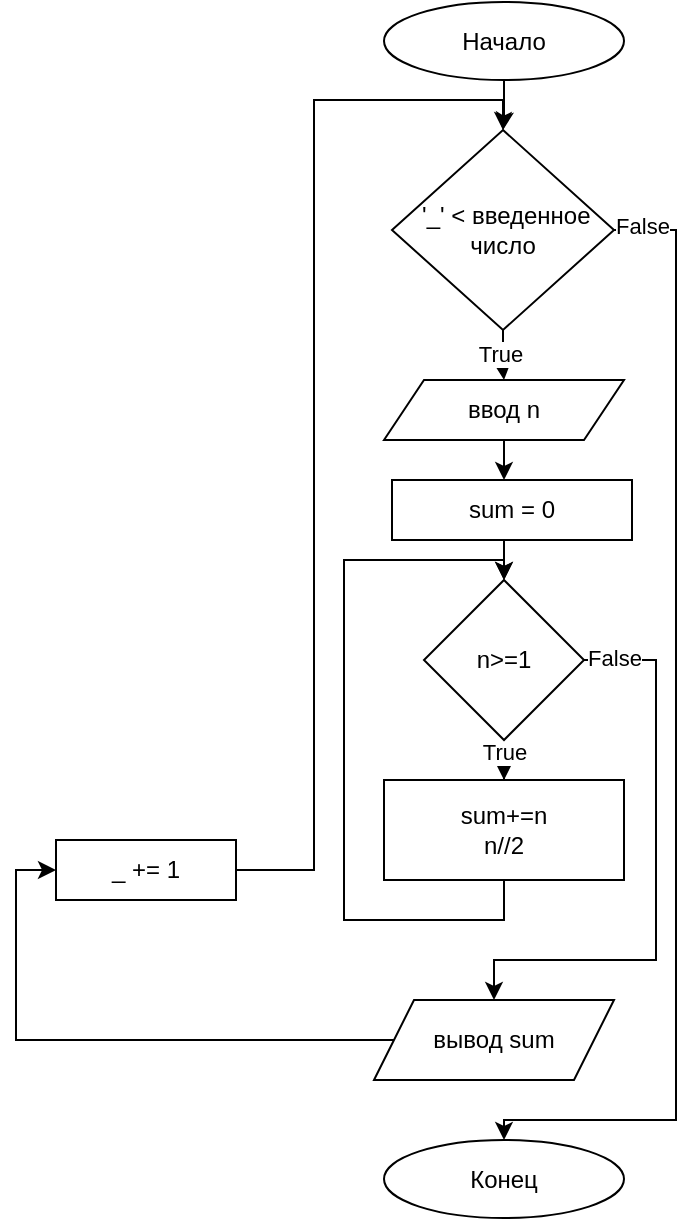 <mxfile version="22.1.7" type="device">
  <diagram name="Страница — 1" id="_wkexv78cUsX8PuVcaHg">
    <mxGraphModel dx="1050" dy="1831" grid="1" gridSize="10" guides="1" tooltips="1" connect="1" arrows="1" fold="1" page="1" pageScale="1" pageWidth="827" pageHeight="1169" math="0" shadow="0">
      <root>
        <mxCell id="0" />
        <mxCell id="1" parent="0" />
        <mxCell id="wnrMRjJwRWHw_DYWAfEJ-3" style="edgeStyle=orthogonalEdgeStyle;rounded=0;orthogonalLoop=1;jettySize=auto;html=1;" parent="1" source="wnrMRjJwRWHw_DYWAfEJ-1" target="wnrMRjJwRWHw_DYWAfEJ-2" edge="1">
          <mxGeometry relative="1" as="geometry" />
        </mxCell>
        <mxCell id="wnrMRjJwRWHw_DYWAfEJ-1" value="Начало" style="ellipse;whiteSpace=wrap;html=1;" parent="1" vertex="1">
          <mxGeometry x="354" y="-1169" width="120" height="39" as="geometry" />
        </mxCell>
        <mxCell id="wnrMRjJwRWHw_DYWAfEJ-6" style="edgeStyle=orthogonalEdgeStyle;rounded=0;orthogonalLoop=1;jettySize=auto;html=1;entryX=0.5;entryY=0;entryDx=0;entryDy=0;" parent="1" source="wnrMRjJwRWHw_DYWAfEJ-2" target="wnrMRjJwRWHw_DYWAfEJ-4" edge="1">
          <mxGeometry relative="1" as="geometry" />
        </mxCell>
        <mxCell id="wnrMRjJwRWHw_DYWAfEJ-12" value="True" style="edgeLabel;html=1;align=center;verticalAlign=middle;resizable=0;points=[];" parent="wnrMRjJwRWHw_DYWAfEJ-6" vertex="1" connectable="0">
          <mxGeometry x="-0.31" y="-2" relative="1" as="geometry">
            <mxPoint y="3" as="offset" />
          </mxGeometry>
        </mxCell>
        <mxCell id="wnrMRjJwRWHw_DYWAfEJ-22" style="edgeStyle=orthogonalEdgeStyle;rounded=0;orthogonalLoop=1;jettySize=auto;html=1;entryX=0.5;entryY=0;entryDx=0;entryDy=0;exitX=1;exitY=0.5;exitDx=0;exitDy=0;" parent="1" source="wnrMRjJwRWHw_DYWAfEJ-2" target="wnrMRjJwRWHw_DYWAfEJ-21" edge="1">
          <mxGeometry relative="1" as="geometry">
            <Array as="points">
              <mxPoint x="500" y="-1055" />
              <mxPoint x="500" y="-610" />
              <mxPoint x="414" y="-610" />
            </Array>
          </mxGeometry>
        </mxCell>
        <mxCell id="wnrMRjJwRWHw_DYWAfEJ-23" value="False" style="edgeLabel;html=1;align=center;verticalAlign=middle;resizable=0;points=[];" parent="wnrMRjJwRWHw_DYWAfEJ-22" vertex="1" connectable="0">
          <mxGeometry x="-0.975" y="2" relative="1" as="geometry">
            <mxPoint x="7" as="offset" />
          </mxGeometry>
        </mxCell>
        <mxCell id="wnrMRjJwRWHw_DYWAfEJ-2" value="&amp;nbsp;&#39;_&#39; &amp;lt; введенное число" style="rhombus;whiteSpace=wrap;html=1;" parent="1" vertex="1">
          <mxGeometry x="358" y="-1105" width="111" height="100" as="geometry" />
        </mxCell>
        <mxCell id="wnrMRjJwRWHw_DYWAfEJ-8" style="edgeStyle=orthogonalEdgeStyle;rounded=0;orthogonalLoop=1;jettySize=auto;html=1;" parent="1" source="wnrMRjJwRWHw_DYWAfEJ-4" edge="1">
          <mxGeometry relative="1" as="geometry">
            <mxPoint x="414" y="-930" as="targetPoint" />
          </mxGeometry>
        </mxCell>
        <mxCell id="wnrMRjJwRWHw_DYWAfEJ-4" value="ввод n" style="shape=parallelogram;perimeter=parallelogramPerimeter;whiteSpace=wrap;html=1;fixedSize=1;" parent="1" vertex="1">
          <mxGeometry x="354" y="-980" width="120" height="30" as="geometry" />
        </mxCell>
        <mxCell id="wnrMRjJwRWHw_DYWAfEJ-11" style="edgeStyle=orthogonalEdgeStyle;rounded=0;orthogonalLoop=1;jettySize=auto;html=1;exitX=0.5;exitY=1;exitDx=0;exitDy=0;entryX=0.5;entryY=0;entryDx=0;entryDy=0;" parent="1" source="wnrMRjJwRWHw_DYWAfEJ-7" target="wnrMRjJwRWHw_DYWAfEJ-9" edge="1">
          <mxGeometry relative="1" as="geometry" />
        </mxCell>
        <mxCell id="wnrMRjJwRWHw_DYWAfEJ-7" value="sum = 0" style="rounded=0;whiteSpace=wrap;html=1;" parent="1" vertex="1">
          <mxGeometry x="358" y="-930" width="120" height="30" as="geometry" />
        </mxCell>
        <mxCell id="wnrMRjJwRWHw_DYWAfEJ-14" style="edgeStyle=orthogonalEdgeStyle;rounded=0;orthogonalLoop=1;jettySize=auto;html=1;" parent="1" source="wnrMRjJwRWHw_DYWAfEJ-9" target="wnrMRjJwRWHw_DYWAfEJ-13" edge="1">
          <mxGeometry relative="1" as="geometry" />
        </mxCell>
        <mxCell id="wnrMRjJwRWHw_DYWAfEJ-15" value="True" style="edgeLabel;html=1;align=center;verticalAlign=middle;resizable=0;points=[];" parent="wnrMRjJwRWHw_DYWAfEJ-14" vertex="1" connectable="0">
          <mxGeometry x="0.527" relative="1" as="geometry">
            <mxPoint as="offset" />
          </mxGeometry>
        </mxCell>
        <mxCell id="wnrMRjJwRWHw_DYWAfEJ-18" style="edgeStyle=orthogonalEdgeStyle;rounded=0;orthogonalLoop=1;jettySize=auto;html=1;entryX=0.5;entryY=0;entryDx=0;entryDy=0;exitX=1;exitY=0.5;exitDx=0;exitDy=0;" parent="1" source="wnrMRjJwRWHw_DYWAfEJ-9" target="wnrMRjJwRWHw_DYWAfEJ-17" edge="1">
          <mxGeometry relative="1" as="geometry">
            <Array as="points">
              <mxPoint x="490" y="-840" />
              <mxPoint x="490" y="-690" />
              <mxPoint x="409" y="-690" />
            </Array>
          </mxGeometry>
        </mxCell>
        <mxCell id="wnrMRjJwRWHw_DYWAfEJ-19" value="False" style="edgeLabel;html=1;align=center;verticalAlign=middle;resizable=0;points=[];" parent="wnrMRjJwRWHw_DYWAfEJ-18" vertex="1" connectable="0">
          <mxGeometry x="-0.897" y="1" relative="1" as="geometry">
            <mxPoint as="offset" />
          </mxGeometry>
        </mxCell>
        <mxCell id="wnrMRjJwRWHw_DYWAfEJ-9" value="n&amp;gt;=1" style="rhombus;whiteSpace=wrap;html=1;" parent="1" vertex="1">
          <mxGeometry x="374" y="-880" width="80" height="80" as="geometry" />
        </mxCell>
        <mxCell id="wnrMRjJwRWHw_DYWAfEJ-16" style="edgeStyle=orthogonalEdgeStyle;rounded=0;orthogonalLoop=1;jettySize=auto;html=1;entryX=0.5;entryY=0;entryDx=0;entryDy=0;exitX=0.5;exitY=1;exitDx=0;exitDy=0;" parent="1" source="wnrMRjJwRWHw_DYWAfEJ-13" target="wnrMRjJwRWHw_DYWAfEJ-9" edge="1">
          <mxGeometry relative="1" as="geometry">
            <Array as="points">
              <mxPoint x="414" y="-710" />
              <mxPoint x="334" y="-710" />
              <mxPoint x="334" y="-890" />
              <mxPoint x="414" y="-890" />
            </Array>
          </mxGeometry>
        </mxCell>
        <mxCell id="wnrMRjJwRWHw_DYWAfEJ-13" value="sum+=n&lt;br&gt;n//2" style="rounded=0;whiteSpace=wrap;html=1;" parent="1" vertex="1">
          <mxGeometry x="354" y="-780" width="120" height="50" as="geometry" />
        </mxCell>
        <mxCell id="eZjKXJ9xLogSzNiF2R58-4" style="edgeStyle=orthogonalEdgeStyle;rounded=0;orthogonalLoop=1;jettySize=auto;html=1;entryX=0;entryY=0.5;entryDx=0;entryDy=0;" edge="1" parent="1" source="wnrMRjJwRWHw_DYWAfEJ-17" target="eZjKXJ9xLogSzNiF2R58-2">
          <mxGeometry relative="1" as="geometry" />
        </mxCell>
        <mxCell id="wnrMRjJwRWHw_DYWAfEJ-17" value="вывод sum" style="shape=parallelogram;perimeter=parallelogramPerimeter;whiteSpace=wrap;html=1;fixedSize=1;" parent="1" vertex="1">
          <mxGeometry x="349" y="-670" width="120" height="40" as="geometry" />
        </mxCell>
        <mxCell id="wnrMRjJwRWHw_DYWAfEJ-21" value="Конец" style="ellipse;whiteSpace=wrap;html=1;" parent="1" vertex="1">
          <mxGeometry x="354" y="-600" width="120" height="39" as="geometry" />
        </mxCell>
        <mxCell id="eZjKXJ9xLogSzNiF2R58-3" style="edgeStyle=orthogonalEdgeStyle;rounded=0;orthogonalLoop=1;jettySize=auto;html=1;entryX=0.5;entryY=0;entryDx=0;entryDy=0;" edge="1" parent="1" source="eZjKXJ9xLogSzNiF2R58-2" target="wnrMRjJwRWHw_DYWAfEJ-2">
          <mxGeometry relative="1" as="geometry">
            <Array as="points">
              <mxPoint x="319" y="-735" />
              <mxPoint x="319" y="-1120" />
              <mxPoint x="414" y="-1120" />
            </Array>
          </mxGeometry>
        </mxCell>
        <mxCell id="eZjKXJ9xLogSzNiF2R58-2" value="_ += 1" style="rounded=0;whiteSpace=wrap;html=1;" vertex="1" parent="1">
          <mxGeometry x="190" y="-750" width="90" height="30" as="geometry" />
        </mxCell>
      </root>
    </mxGraphModel>
  </diagram>
</mxfile>
